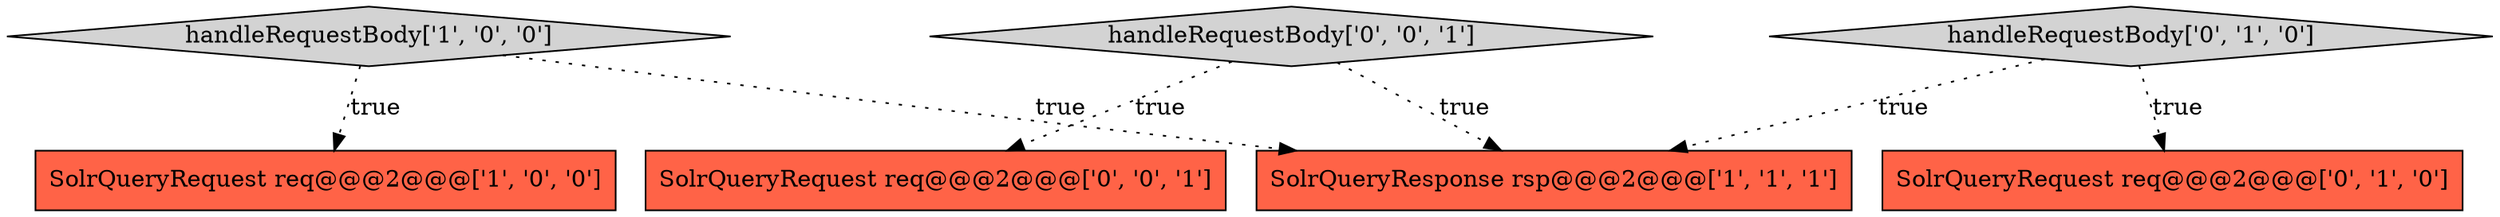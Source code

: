 digraph {
0 [style = filled, label = "SolrQueryRequest req@@@2@@@['1', '0', '0']", fillcolor = tomato, shape = box image = "AAA0AAABBB1BBB"];
4 [style = filled, label = "SolrQueryRequest req@@@2@@@['0', '1', '0']", fillcolor = tomato, shape = box image = "AAA0AAABBB2BBB"];
6 [style = filled, label = "handleRequestBody['0', '0', '1']", fillcolor = lightgray, shape = diamond image = "AAA0AAABBB3BBB"];
5 [style = filled, label = "SolrQueryRequest req@@@2@@@['0', '0', '1']", fillcolor = tomato, shape = box image = "AAA0AAABBB3BBB"];
2 [style = filled, label = "SolrQueryResponse rsp@@@2@@@['1', '1', '1']", fillcolor = tomato, shape = box image = "AAA0AAABBB1BBB"];
1 [style = filled, label = "handleRequestBody['1', '0', '0']", fillcolor = lightgray, shape = diamond image = "AAA0AAABBB1BBB"];
3 [style = filled, label = "handleRequestBody['0', '1', '0']", fillcolor = lightgray, shape = diamond image = "AAA0AAABBB2BBB"];
1->2 [style = dotted, label="true"];
6->5 [style = dotted, label="true"];
6->2 [style = dotted, label="true"];
3->4 [style = dotted, label="true"];
3->2 [style = dotted, label="true"];
1->0 [style = dotted, label="true"];
}
